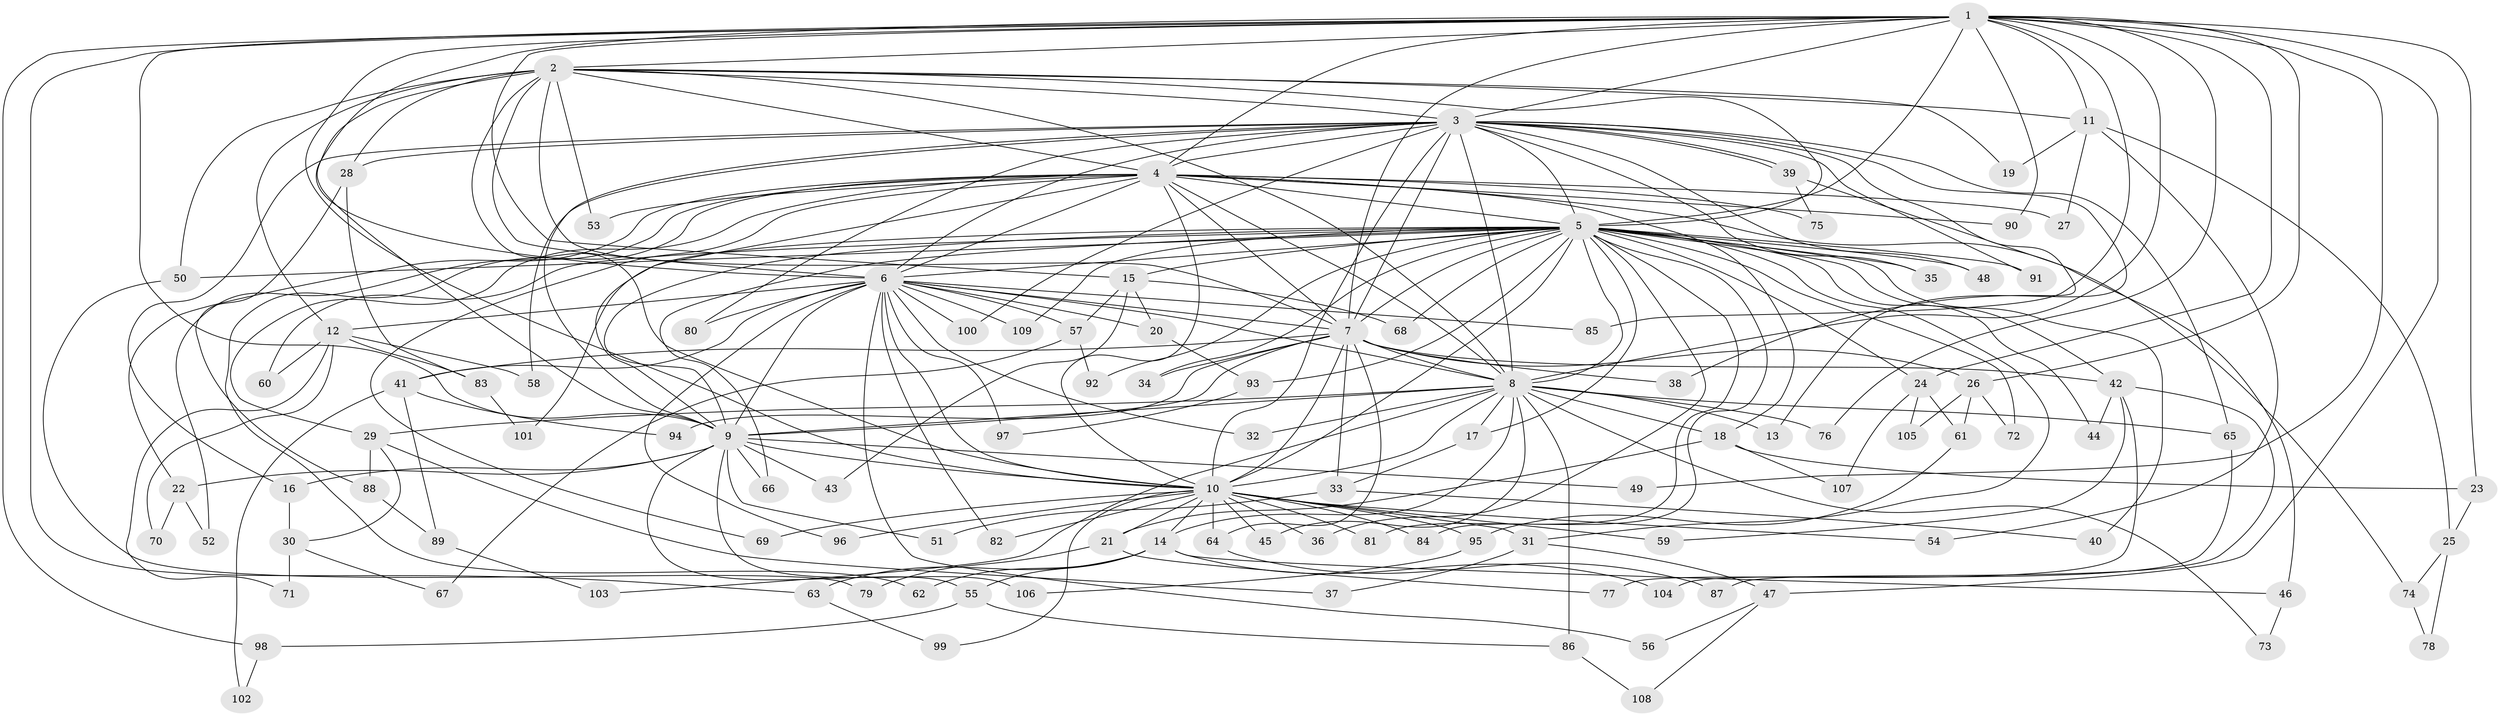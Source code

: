// Generated by graph-tools (version 1.1) at 2025/14/03/09/25 04:14:12]
// undirected, 109 vertices, 243 edges
graph export_dot {
graph [start="1"]
  node [color=gray90,style=filled];
  1;
  2;
  3;
  4;
  5;
  6;
  7;
  8;
  9;
  10;
  11;
  12;
  13;
  14;
  15;
  16;
  17;
  18;
  19;
  20;
  21;
  22;
  23;
  24;
  25;
  26;
  27;
  28;
  29;
  30;
  31;
  32;
  33;
  34;
  35;
  36;
  37;
  38;
  39;
  40;
  41;
  42;
  43;
  44;
  45;
  46;
  47;
  48;
  49;
  50;
  51;
  52;
  53;
  54;
  55;
  56;
  57;
  58;
  59;
  60;
  61;
  62;
  63;
  64;
  65;
  66;
  67;
  68;
  69;
  70;
  71;
  72;
  73;
  74;
  75;
  76;
  77;
  78;
  79;
  80;
  81;
  82;
  83;
  84;
  85;
  86;
  87;
  88;
  89;
  90;
  91;
  92;
  93;
  94;
  95;
  96;
  97;
  98;
  99;
  100;
  101;
  102;
  103;
  104;
  105;
  106;
  107;
  108;
  109;
  1 -- 2;
  1 -- 3;
  1 -- 4;
  1 -- 5;
  1 -- 6;
  1 -- 7;
  1 -- 8;
  1 -- 9;
  1 -- 10;
  1 -- 11;
  1 -- 15;
  1 -- 23;
  1 -- 24;
  1 -- 26;
  1 -- 47;
  1 -- 49;
  1 -- 63;
  1 -- 76;
  1 -- 85;
  1 -- 90;
  1 -- 98;
  2 -- 3;
  2 -- 4;
  2 -- 5;
  2 -- 6;
  2 -- 7;
  2 -- 8;
  2 -- 9;
  2 -- 10;
  2 -- 11;
  2 -- 12;
  2 -- 19;
  2 -- 28;
  2 -- 50;
  2 -- 53;
  3 -- 4;
  3 -- 5;
  3 -- 6;
  3 -- 7;
  3 -- 8;
  3 -- 9;
  3 -- 10;
  3 -- 13;
  3 -- 16;
  3 -- 28;
  3 -- 35;
  3 -- 38;
  3 -- 39;
  3 -- 39;
  3 -- 48;
  3 -- 58;
  3 -- 65;
  3 -- 80;
  3 -- 91;
  3 -- 100;
  4 -- 5;
  4 -- 6;
  4 -- 7;
  4 -- 8;
  4 -- 9;
  4 -- 10;
  4 -- 18;
  4 -- 22;
  4 -- 27;
  4 -- 29;
  4 -- 52;
  4 -- 53;
  4 -- 62;
  4 -- 69;
  4 -- 74;
  4 -- 75;
  4 -- 90;
  5 -- 6;
  5 -- 7;
  5 -- 8;
  5 -- 9;
  5 -- 10;
  5 -- 15;
  5 -- 17;
  5 -- 24;
  5 -- 31;
  5 -- 34;
  5 -- 35;
  5 -- 36;
  5 -- 40;
  5 -- 42;
  5 -- 44;
  5 -- 48;
  5 -- 50;
  5 -- 60;
  5 -- 66;
  5 -- 68;
  5 -- 72;
  5 -- 81;
  5 -- 84;
  5 -- 91;
  5 -- 92;
  5 -- 93;
  5 -- 101;
  5 -- 109;
  6 -- 7;
  6 -- 8;
  6 -- 9;
  6 -- 10;
  6 -- 12;
  6 -- 20;
  6 -- 32;
  6 -- 41;
  6 -- 56;
  6 -- 57;
  6 -- 80;
  6 -- 82;
  6 -- 85;
  6 -- 96;
  6 -- 97;
  6 -- 100;
  6 -- 109;
  7 -- 8;
  7 -- 9;
  7 -- 10;
  7 -- 26;
  7 -- 33;
  7 -- 34;
  7 -- 38;
  7 -- 41;
  7 -- 42;
  7 -- 64;
  7 -- 94;
  8 -- 9;
  8 -- 10;
  8 -- 13;
  8 -- 14;
  8 -- 17;
  8 -- 18;
  8 -- 29;
  8 -- 32;
  8 -- 45;
  8 -- 65;
  8 -- 73;
  8 -- 76;
  8 -- 86;
  8 -- 103;
  9 -- 10;
  9 -- 16;
  9 -- 22;
  9 -- 43;
  9 -- 49;
  9 -- 51;
  9 -- 55;
  9 -- 66;
  9 -- 106;
  10 -- 14;
  10 -- 21;
  10 -- 31;
  10 -- 36;
  10 -- 45;
  10 -- 54;
  10 -- 59;
  10 -- 64;
  10 -- 69;
  10 -- 81;
  10 -- 82;
  10 -- 84;
  10 -- 95;
  10 -- 96;
  10 -- 99;
  11 -- 19;
  11 -- 25;
  11 -- 27;
  11 -- 54;
  12 -- 58;
  12 -- 60;
  12 -- 70;
  12 -- 71;
  12 -- 83;
  14 -- 46;
  14 -- 55;
  14 -- 62;
  14 -- 63;
  14 -- 104;
  15 -- 20;
  15 -- 43;
  15 -- 57;
  15 -- 68;
  16 -- 30;
  17 -- 33;
  18 -- 21;
  18 -- 23;
  18 -- 107;
  20 -- 93;
  21 -- 77;
  21 -- 79;
  22 -- 52;
  22 -- 70;
  23 -- 25;
  24 -- 61;
  24 -- 105;
  24 -- 107;
  25 -- 74;
  25 -- 78;
  26 -- 61;
  26 -- 72;
  26 -- 105;
  28 -- 83;
  28 -- 88;
  29 -- 30;
  29 -- 37;
  29 -- 88;
  30 -- 67;
  30 -- 71;
  31 -- 37;
  31 -- 47;
  33 -- 40;
  33 -- 51;
  39 -- 46;
  39 -- 75;
  41 -- 89;
  41 -- 94;
  41 -- 102;
  42 -- 44;
  42 -- 59;
  42 -- 77;
  42 -- 87;
  46 -- 73;
  47 -- 56;
  47 -- 108;
  50 -- 79;
  55 -- 86;
  55 -- 98;
  57 -- 67;
  57 -- 92;
  61 -- 95;
  63 -- 99;
  64 -- 87;
  65 -- 104;
  74 -- 78;
  83 -- 101;
  86 -- 108;
  88 -- 89;
  89 -- 103;
  93 -- 97;
  95 -- 106;
  98 -- 102;
}
